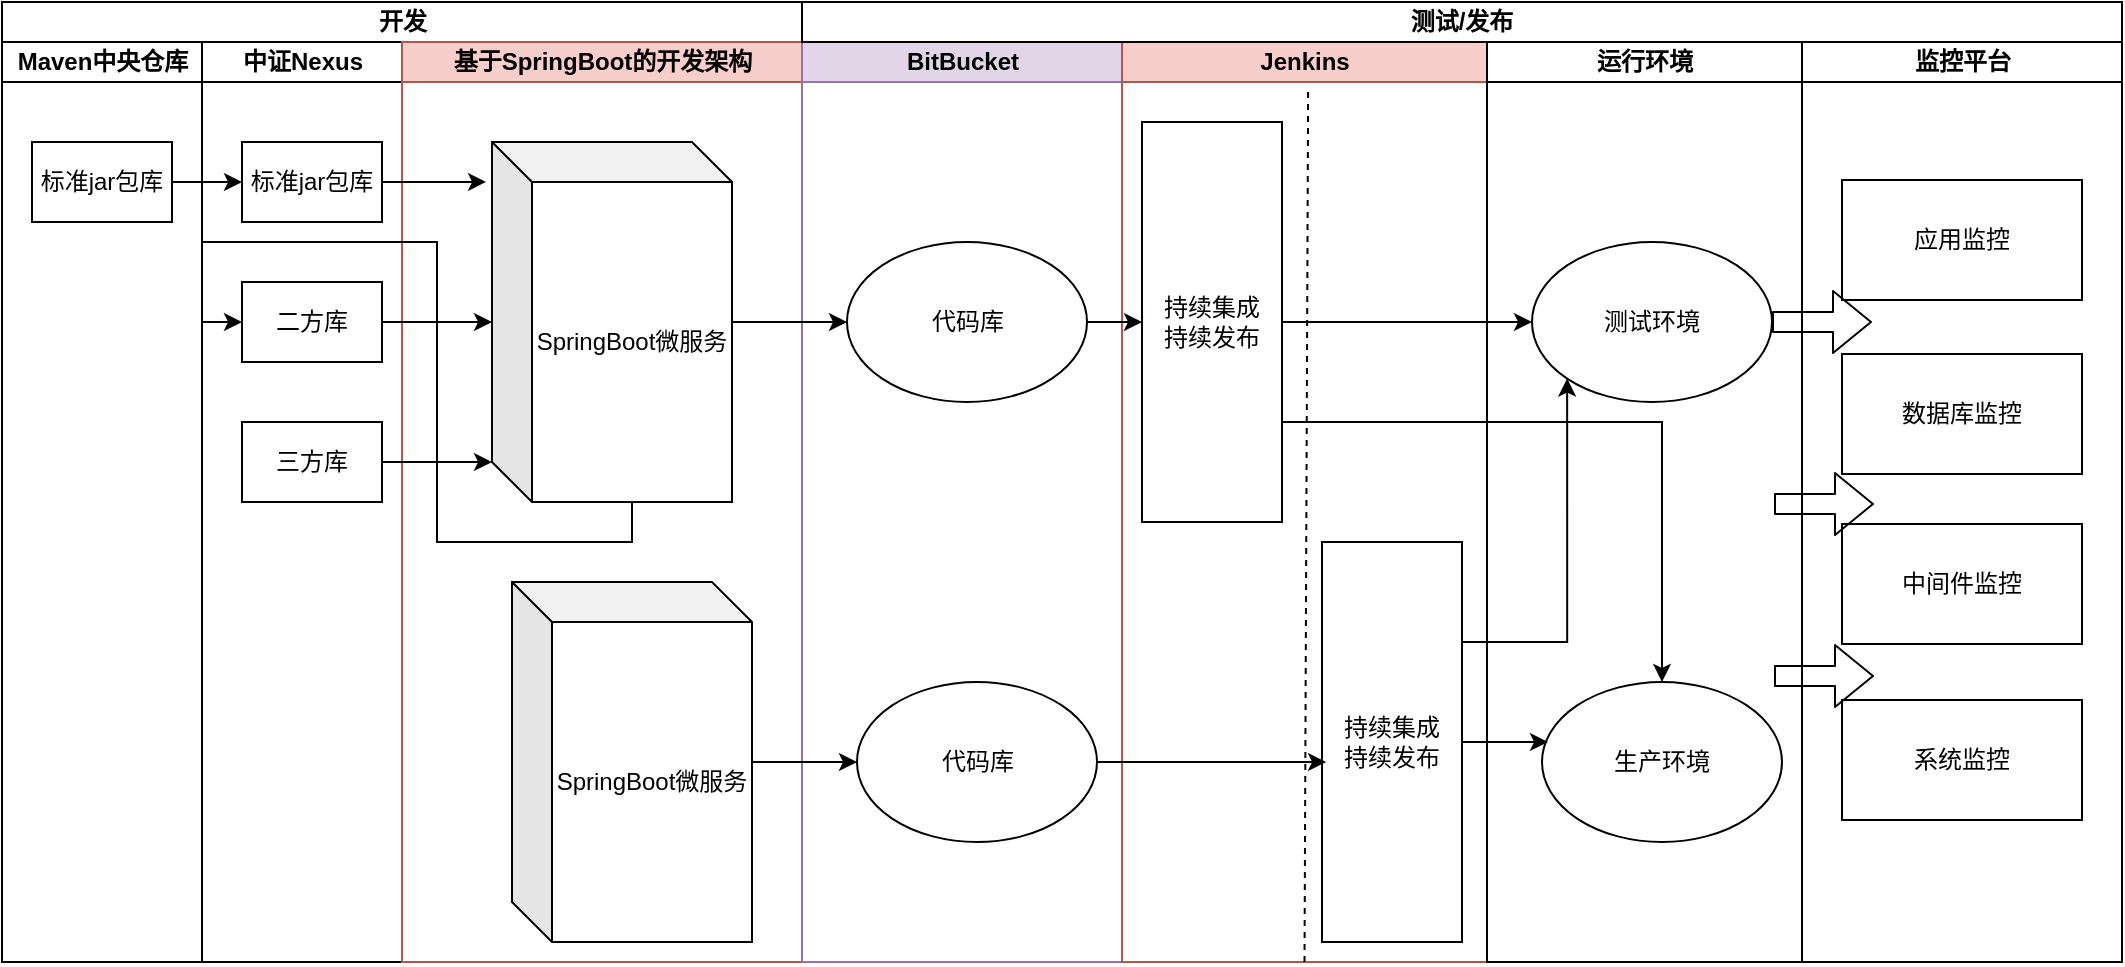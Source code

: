 <mxfile version="14.1.3" type="github">
  <diagram id="prtHgNgQTEPvFCAcTncT" name="Page-1">
    <mxGraphModel dx="1422" dy="762" grid="1" gridSize="10" guides="1" tooltips="1" connect="1" arrows="1" fold="1" page="1" pageScale="1" pageWidth="827" pageHeight="1169" math="0" shadow="0">
      <root>
        <mxCell id="0" />
        <mxCell id="1" parent="0" />
        <mxCell id="9OHpl1yXLWdHkKXlVvdB-2" value="开发" style="swimlane;html=1;childLayout=stackLayout;resizeParent=1;resizeParentMax=0;startSize=20;" vertex="1" parent="1">
          <mxGeometry y="110" width="400" height="480" as="geometry" />
        </mxCell>
        <mxCell id="9OHpl1yXLWdHkKXlVvdB-3" value="Maven中央仓库" style="swimlane;html=1;startSize=20;" vertex="1" parent="9OHpl1yXLWdHkKXlVvdB-2">
          <mxGeometry y="20" width="100" height="460" as="geometry" />
        </mxCell>
        <mxCell id="9OHpl1yXLWdHkKXlVvdB-16" value="标准jar包库" style="rounded=0;whiteSpace=wrap;html=1;" vertex="1" parent="9OHpl1yXLWdHkKXlVvdB-3">
          <mxGeometry x="15" y="50" width="70" height="40" as="geometry" />
        </mxCell>
        <mxCell id="9OHpl1yXLWdHkKXlVvdB-4" value="中证Nexus" style="swimlane;html=1;startSize=20;" vertex="1" parent="9OHpl1yXLWdHkKXlVvdB-2">
          <mxGeometry x="100" y="20" width="100" height="460" as="geometry" />
        </mxCell>
        <mxCell id="9OHpl1yXLWdHkKXlVvdB-20" value="标准jar包库" style="rounded=0;whiteSpace=wrap;html=1;" vertex="1" parent="9OHpl1yXLWdHkKXlVvdB-4">
          <mxGeometry x="20" y="50" width="70" height="40" as="geometry" />
        </mxCell>
        <mxCell id="9OHpl1yXLWdHkKXlVvdB-22" value="二方库" style="rounded=0;whiteSpace=wrap;html=1;" vertex="1" parent="9OHpl1yXLWdHkKXlVvdB-4">
          <mxGeometry x="20" y="120" width="70" height="40" as="geometry" />
        </mxCell>
        <mxCell id="9OHpl1yXLWdHkKXlVvdB-23" value="三方库" style="rounded=0;whiteSpace=wrap;html=1;" vertex="1" parent="9OHpl1yXLWdHkKXlVvdB-4">
          <mxGeometry x="20" y="190" width="70" height="40" as="geometry" />
        </mxCell>
        <mxCell id="9OHpl1yXLWdHkKXlVvdB-5" value="基于SpringBoot的开发架构" style="swimlane;html=1;startSize=20;fillColor=#f8cecc;strokeColor=#b85450;" vertex="1" parent="9OHpl1yXLWdHkKXlVvdB-2">
          <mxGeometry x="200" y="20" width="200" height="460" as="geometry" />
        </mxCell>
        <mxCell id="9OHpl1yXLWdHkKXlVvdB-28" value="SpringBoot微服务" style="shape=cube;whiteSpace=wrap;html=1;boundedLbl=1;backgroundOutline=1;darkOpacity=0.05;darkOpacity2=0.1;rounded=0;" vertex="1" parent="9OHpl1yXLWdHkKXlVvdB-5">
          <mxGeometry x="45" y="50" width="120" height="180" as="geometry" />
        </mxCell>
        <mxCell id="9OHpl1yXLWdHkKXlVvdB-32" value="SpringBoot微服务" style="shape=cube;whiteSpace=wrap;html=1;boundedLbl=1;backgroundOutline=1;darkOpacity=0.05;darkOpacity2=0.1;rounded=0;" vertex="1" parent="9OHpl1yXLWdHkKXlVvdB-5">
          <mxGeometry x="55" y="270" width="120" height="180" as="geometry" />
        </mxCell>
        <mxCell id="9OHpl1yXLWdHkKXlVvdB-21" style="edgeStyle=orthogonalEdgeStyle;rounded=0;orthogonalLoop=1;jettySize=auto;html=1;exitX=1;exitY=0.5;exitDx=0;exitDy=0;entryX=0;entryY=0.5;entryDx=0;entryDy=0;" edge="1" parent="9OHpl1yXLWdHkKXlVvdB-2" source="9OHpl1yXLWdHkKXlVvdB-16" target="9OHpl1yXLWdHkKXlVvdB-20">
          <mxGeometry relative="1" as="geometry" />
        </mxCell>
        <mxCell id="9OHpl1yXLWdHkKXlVvdB-25" style="edgeStyle=orthogonalEdgeStyle;rounded=0;orthogonalLoop=1;jettySize=auto;html=1;exitX=1;exitY=0.5;exitDx=0;exitDy=0;entryX=0.017;entryY=0.111;entryDx=0;entryDy=0;entryPerimeter=0;" edge="1" parent="9OHpl1yXLWdHkKXlVvdB-2" source="9OHpl1yXLWdHkKXlVvdB-20">
          <mxGeometry relative="1" as="geometry">
            <mxPoint x="242.04" y="89.98" as="targetPoint" />
          </mxGeometry>
        </mxCell>
        <mxCell id="9OHpl1yXLWdHkKXlVvdB-29" value="" style="edgeStyle=orthogonalEdgeStyle;rounded=0;orthogonalLoop=1;jettySize=auto;html=1;" edge="1" parent="9OHpl1yXLWdHkKXlVvdB-2" source="9OHpl1yXLWdHkKXlVvdB-22" target="9OHpl1yXLWdHkKXlVvdB-28">
          <mxGeometry relative="1" as="geometry" />
        </mxCell>
        <mxCell id="9OHpl1yXLWdHkKXlVvdB-30" style="edgeStyle=orthogonalEdgeStyle;rounded=0;orthogonalLoop=1;jettySize=auto;html=1;exitX=1;exitY=0.5;exitDx=0;exitDy=0;entryX=0;entryY=0;entryDx=0;entryDy=160;entryPerimeter=0;" edge="1" parent="9OHpl1yXLWdHkKXlVvdB-2" source="9OHpl1yXLWdHkKXlVvdB-23" target="9OHpl1yXLWdHkKXlVvdB-28">
          <mxGeometry relative="1" as="geometry" />
        </mxCell>
        <mxCell id="9OHpl1yXLWdHkKXlVvdB-31" style="edgeStyle=orthogonalEdgeStyle;rounded=0;orthogonalLoop=1;jettySize=auto;html=1;exitX=0;exitY=0;exitDx=70;exitDy=180;exitPerimeter=0;entryX=0;entryY=0.5;entryDx=0;entryDy=0;" edge="1" parent="9OHpl1yXLWdHkKXlVvdB-2" source="9OHpl1yXLWdHkKXlVvdB-28" target="9OHpl1yXLWdHkKXlVvdB-22">
          <mxGeometry relative="1" as="geometry" />
        </mxCell>
        <mxCell id="9OHpl1yXLWdHkKXlVvdB-6" value="BitBucket" style="swimlane;html=1;startSize=20;fillColor=#e1d5e7;strokeColor=#9673a6;" vertex="1" parent="1">
          <mxGeometry x="400" y="130" width="160" height="460" as="geometry" />
        </mxCell>
        <mxCell id="9OHpl1yXLWdHkKXlVvdB-33" value="代码库" style="ellipse;whiteSpace=wrap;html=1;rounded=0;" vertex="1" parent="9OHpl1yXLWdHkKXlVvdB-6">
          <mxGeometry x="22.5" y="100" width="120" height="80" as="geometry" />
        </mxCell>
        <mxCell id="9OHpl1yXLWdHkKXlVvdB-35" value="代码库" style="ellipse;whiteSpace=wrap;html=1;rounded=0;" vertex="1" parent="9OHpl1yXLWdHkKXlVvdB-6">
          <mxGeometry x="27.5" y="320" width="120" height="80" as="geometry" />
        </mxCell>
        <mxCell id="9OHpl1yXLWdHkKXlVvdB-34" value="" style="edgeStyle=orthogonalEdgeStyle;rounded=0;orthogonalLoop=1;jettySize=auto;html=1;" edge="1" parent="1" source="9OHpl1yXLWdHkKXlVvdB-28" target="9OHpl1yXLWdHkKXlVvdB-33">
          <mxGeometry relative="1" as="geometry" />
        </mxCell>
        <mxCell id="9OHpl1yXLWdHkKXlVvdB-36" value="" style="edgeStyle=orthogonalEdgeStyle;rounded=0;orthogonalLoop=1;jettySize=auto;html=1;" edge="1" parent="1" source="9OHpl1yXLWdHkKXlVvdB-32" target="9OHpl1yXLWdHkKXlVvdB-35">
          <mxGeometry relative="1" as="geometry" />
        </mxCell>
        <mxCell id="9OHpl1yXLWdHkKXlVvdB-37" value="Jenkins" style="swimlane;html=1;startSize=20;fillColor=#f8cecc;strokeColor=#b85450;" vertex="1" parent="1">
          <mxGeometry x="560" y="130" width="182.5" height="460" as="geometry" />
        </mxCell>
        <mxCell id="9OHpl1yXLWdHkKXlVvdB-41" value="持续集成&lt;br&gt;持续发布" style="whiteSpace=wrap;html=1;rounded=0;" vertex="1" parent="9OHpl1yXLWdHkKXlVvdB-37">
          <mxGeometry x="10" y="40" width="70" height="200" as="geometry" />
        </mxCell>
        <mxCell id="9OHpl1yXLWdHkKXlVvdB-43" value="持续集成&lt;br&gt;持续发布" style="whiteSpace=wrap;html=1;rounded=0;" vertex="1" parent="9OHpl1yXLWdHkKXlVvdB-37">
          <mxGeometry x="100" y="250" width="70" height="200" as="geometry" />
        </mxCell>
        <mxCell id="9OHpl1yXLWdHkKXlVvdB-42" value="" style="edgeStyle=orthogonalEdgeStyle;rounded=0;orthogonalLoop=1;jettySize=auto;html=1;" edge="1" parent="1" source="9OHpl1yXLWdHkKXlVvdB-33" target="9OHpl1yXLWdHkKXlVvdB-41">
          <mxGeometry relative="1" as="geometry" />
        </mxCell>
        <mxCell id="9OHpl1yXLWdHkKXlVvdB-44" style="edgeStyle=orthogonalEdgeStyle;rounded=0;orthogonalLoop=1;jettySize=auto;html=1;exitX=1;exitY=0.5;exitDx=0;exitDy=0;entryX=0.029;entryY=0.55;entryDx=0;entryDy=0;entryPerimeter=0;" edge="1" parent="1" source="9OHpl1yXLWdHkKXlVvdB-35" target="9OHpl1yXLWdHkKXlVvdB-43">
          <mxGeometry relative="1" as="geometry" />
        </mxCell>
        <mxCell id="9OHpl1yXLWdHkKXlVvdB-45" value="运行环境" style="swimlane;html=1;startSize=20;" vertex="1" parent="1">
          <mxGeometry x="742.5" y="130" width="157.5" height="460" as="geometry" />
        </mxCell>
        <mxCell id="9OHpl1yXLWdHkKXlVvdB-46" value="测试环境" style="ellipse;whiteSpace=wrap;html=1;rounded=0;" vertex="1" parent="9OHpl1yXLWdHkKXlVvdB-45">
          <mxGeometry x="22.5" y="100" width="120" height="80" as="geometry" />
        </mxCell>
        <mxCell id="9OHpl1yXLWdHkKXlVvdB-47" value="生产环境" style="ellipse;whiteSpace=wrap;html=1;rounded=0;" vertex="1" parent="9OHpl1yXLWdHkKXlVvdB-45">
          <mxGeometry x="27.5" y="320" width="120" height="80" as="geometry" />
        </mxCell>
        <mxCell id="9OHpl1yXLWdHkKXlVvdB-48" style="edgeStyle=orthogonalEdgeStyle;rounded=0;orthogonalLoop=1;jettySize=auto;html=1;exitX=1;exitY=0.5;exitDx=0;exitDy=0;entryX=0.025;entryY=0.375;entryDx=0;entryDy=0;entryPerimeter=0;" edge="1" parent="1" source="9OHpl1yXLWdHkKXlVvdB-43" target="9OHpl1yXLWdHkKXlVvdB-47">
          <mxGeometry relative="1" as="geometry" />
        </mxCell>
        <mxCell id="9OHpl1yXLWdHkKXlVvdB-49" style="edgeStyle=orthogonalEdgeStyle;rounded=0;orthogonalLoop=1;jettySize=auto;html=1;exitX=1;exitY=0.5;exitDx=0;exitDy=0;entryX=0;entryY=0.5;entryDx=0;entryDy=0;" edge="1" parent="1" source="9OHpl1yXLWdHkKXlVvdB-41" target="9OHpl1yXLWdHkKXlVvdB-46">
          <mxGeometry relative="1" as="geometry" />
        </mxCell>
        <mxCell id="9OHpl1yXLWdHkKXlVvdB-50" style="edgeStyle=orthogonalEdgeStyle;rounded=0;orthogonalLoop=1;jettySize=auto;html=1;exitX=1;exitY=0.75;exitDx=0;exitDy=0;entryX=0.5;entryY=0;entryDx=0;entryDy=0;" edge="1" parent="1" source="9OHpl1yXLWdHkKXlVvdB-41" target="9OHpl1yXLWdHkKXlVvdB-47">
          <mxGeometry relative="1" as="geometry" />
        </mxCell>
        <mxCell id="9OHpl1yXLWdHkKXlVvdB-51" style="edgeStyle=orthogonalEdgeStyle;rounded=0;orthogonalLoop=1;jettySize=auto;html=1;exitX=1;exitY=0.25;exitDx=0;exitDy=0;entryX=0;entryY=1;entryDx=0;entryDy=0;" edge="1" parent="1" source="9OHpl1yXLWdHkKXlVvdB-43" target="9OHpl1yXLWdHkKXlVvdB-46">
          <mxGeometry relative="1" as="geometry" />
        </mxCell>
        <mxCell id="9OHpl1yXLWdHkKXlVvdB-68" value="&lt;b&gt;测试/发布&lt;/b&gt;" style="rounded=0;whiteSpace=wrap;html=1;" vertex="1" parent="1">
          <mxGeometry x="400" y="110" width="660" height="20" as="geometry" />
        </mxCell>
        <mxCell id="9OHpl1yXLWdHkKXlVvdB-69" value="监控平台" style="swimlane;html=1;startSize=20;" vertex="1" parent="1">
          <mxGeometry x="900" y="130" width="160" height="460" as="geometry" />
        </mxCell>
        <mxCell id="9OHpl1yXLWdHkKXlVvdB-73" value="应用监控" style="rounded=0;whiteSpace=wrap;html=1;" vertex="1" parent="9OHpl1yXLWdHkKXlVvdB-69">
          <mxGeometry x="20" y="69" width="120" height="60" as="geometry" />
        </mxCell>
        <mxCell id="9OHpl1yXLWdHkKXlVvdB-74" value="数据库监控" style="rounded=0;whiteSpace=wrap;html=1;" vertex="1" parent="9OHpl1yXLWdHkKXlVvdB-69">
          <mxGeometry x="20" y="156" width="120" height="60" as="geometry" />
        </mxCell>
        <mxCell id="9OHpl1yXLWdHkKXlVvdB-75" value="中间件监控" style="rounded=0;whiteSpace=wrap;html=1;" vertex="1" parent="9OHpl1yXLWdHkKXlVvdB-69">
          <mxGeometry x="20" y="241" width="120" height="60" as="geometry" />
        </mxCell>
        <mxCell id="9OHpl1yXLWdHkKXlVvdB-76" value="系统监控" style="rounded=0;whiteSpace=wrap;html=1;" vertex="1" parent="9OHpl1yXLWdHkKXlVvdB-69">
          <mxGeometry x="20" y="329" width="120" height="60" as="geometry" />
        </mxCell>
        <mxCell id="9OHpl1yXLWdHkKXlVvdB-77" value="系统监控" style="rounded=0;whiteSpace=wrap;html=1;" vertex="1" parent="9OHpl1yXLWdHkKXlVvdB-69">
          <mxGeometry x="20" y="329" width="120" height="60" as="geometry" />
        </mxCell>
        <mxCell id="9OHpl1yXLWdHkKXlVvdB-79" value="" style="shape=flexArrow;endArrow=classic;html=1;" edge="1" parent="9OHpl1yXLWdHkKXlVvdB-69">
          <mxGeometry width="50" height="50" relative="1" as="geometry">
            <mxPoint x="-15" y="140" as="sourcePoint" />
            <mxPoint x="35" y="140" as="targetPoint" />
          </mxGeometry>
        </mxCell>
        <mxCell id="9OHpl1yXLWdHkKXlVvdB-72" value="" style="endArrow=none;dashed=1;html=1;entryX=0.51;entryY=0.048;entryDx=0;entryDy=0;entryPerimeter=0;exitX=0.5;exitY=1;exitDx=0;exitDy=0;" edge="1" parent="1" source="9OHpl1yXLWdHkKXlVvdB-37" target="9OHpl1yXLWdHkKXlVvdB-37">
          <mxGeometry width="50" height="50" relative="1" as="geometry">
            <mxPoint x="390" y="410" as="sourcePoint" />
            <mxPoint x="440" y="360" as="targetPoint" />
          </mxGeometry>
        </mxCell>
        <mxCell id="9OHpl1yXLWdHkKXlVvdB-83" value="" style="shape=flexArrow;endArrow=classic;html=1;" edge="1" parent="1">
          <mxGeometry width="50" height="50" relative="1" as="geometry">
            <mxPoint x="886" y="361" as="sourcePoint" />
            <mxPoint x="936" y="361" as="targetPoint" />
          </mxGeometry>
        </mxCell>
        <mxCell id="9OHpl1yXLWdHkKXlVvdB-84" value="" style="shape=flexArrow;endArrow=classic;html=1;" edge="1" parent="1">
          <mxGeometry width="50" height="50" relative="1" as="geometry">
            <mxPoint x="886" y="447" as="sourcePoint" />
            <mxPoint x="936" y="447" as="targetPoint" />
          </mxGeometry>
        </mxCell>
      </root>
    </mxGraphModel>
  </diagram>
</mxfile>
